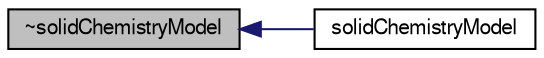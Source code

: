 digraph "~solidChemistryModel"
{
  bgcolor="transparent";
  edge [fontname="FreeSans",fontsize="10",labelfontname="FreeSans",labelfontsize="10"];
  node [fontname="FreeSans",fontsize="10",shape=record];
  rankdir="LR";
  Node11 [label="~solidChemistryModel",height=0.2,width=0.4,color="black", fillcolor="grey75", style="filled", fontcolor="black"];
  Node11 -> Node12 [dir="back",color="midnightblue",fontsize="10",style="solid",fontname="FreeSans"];
  Node12 [label="solidChemistryModel",height=0.2,width=0.4,color="black",URL="$a30194.html#a5efb02c566c82bd606a6b321f1ea4ac2",tooltip="Construct from mesh. "];
}
